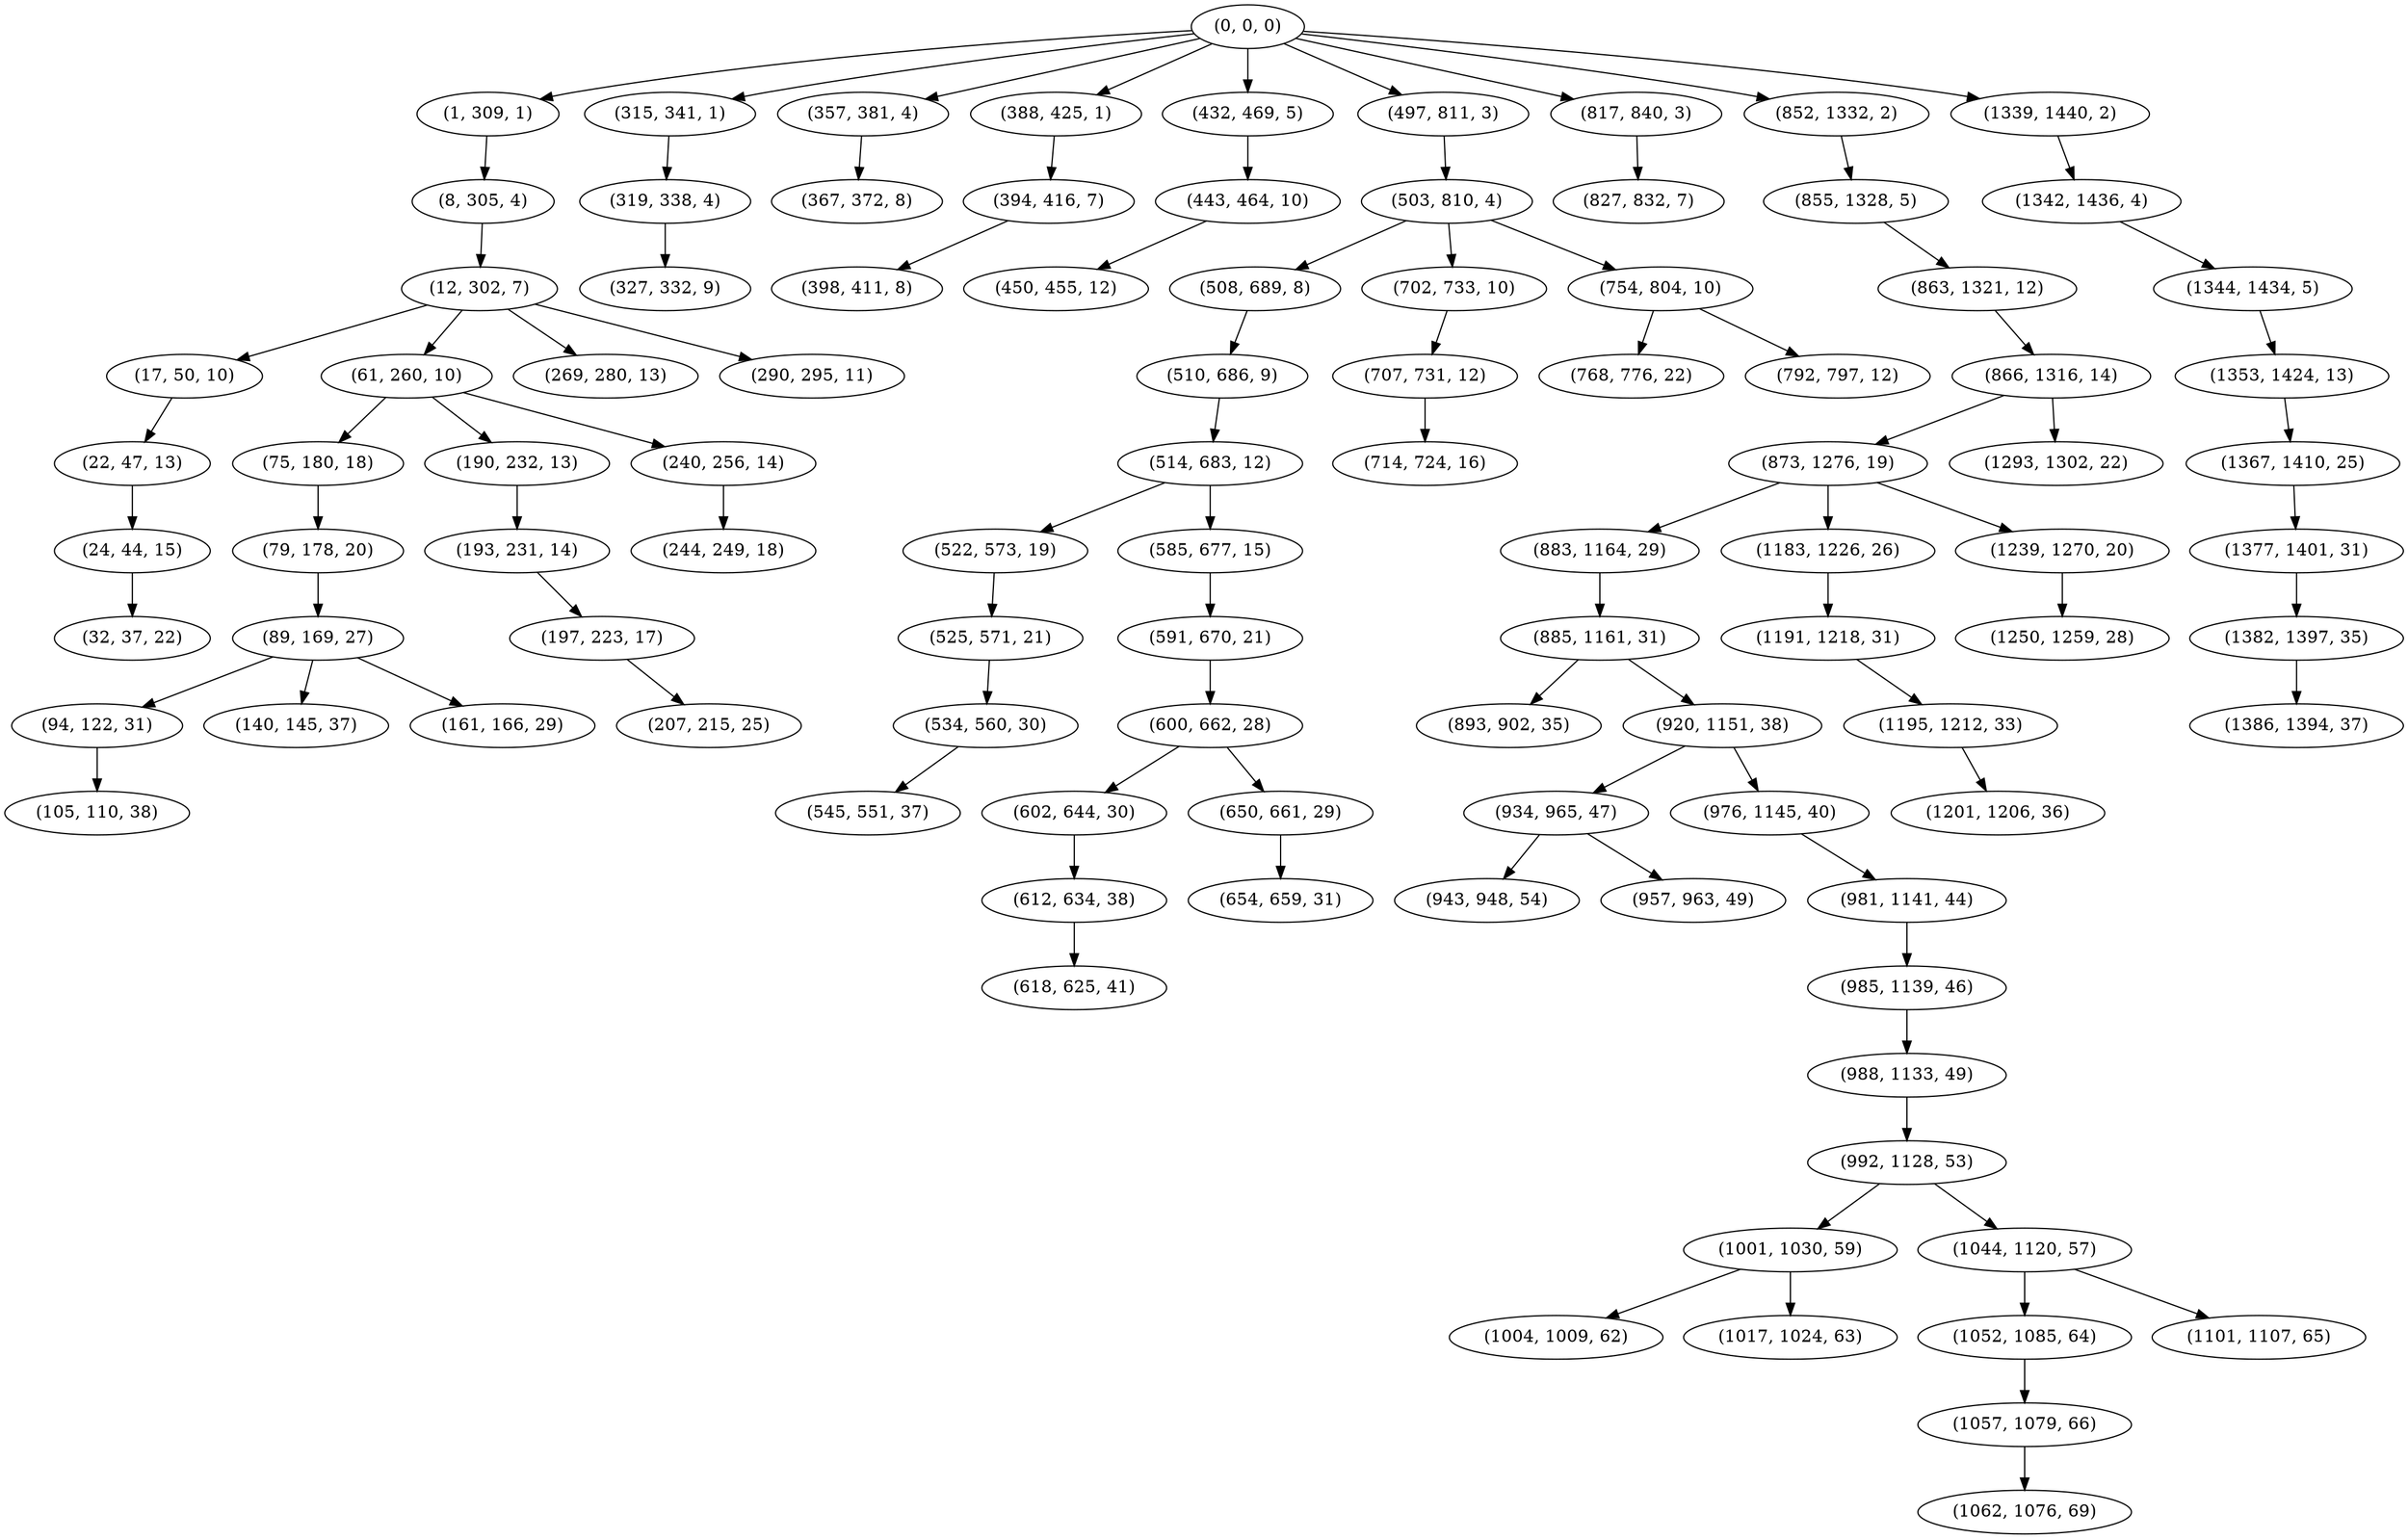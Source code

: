digraph tree {
    "(0, 0, 0)";
    "(1, 309, 1)";
    "(8, 305, 4)";
    "(12, 302, 7)";
    "(17, 50, 10)";
    "(22, 47, 13)";
    "(24, 44, 15)";
    "(32, 37, 22)";
    "(61, 260, 10)";
    "(75, 180, 18)";
    "(79, 178, 20)";
    "(89, 169, 27)";
    "(94, 122, 31)";
    "(105, 110, 38)";
    "(140, 145, 37)";
    "(161, 166, 29)";
    "(190, 232, 13)";
    "(193, 231, 14)";
    "(197, 223, 17)";
    "(207, 215, 25)";
    "(240, 256, 14)";
    "(244, 249, 18)";
    "(269, 280, 13)";
    "(290, 295, 11)";
    "(315, 341, 1)";
    "(319, 338, 4)";
    "(327, 332, 9)";
    "(357, 381, 4)";
    "(367, 372, 8)";
    "(388, 425, 1)";
    "(394, 416, 7)";
    "(398, 411, 8)";
    "(432, 469, 5)";
    "(443, 464, 10)";
    "(450, 455, 12)";
    "(497, 811, 3)";
    "(503, 810, 4)";
    "(508, 689, 8)";
    "(510, 686, 9)";
    "(514, 683, 12)";
    "(522, 573, 19)";
    "(525, 571, 21)";
    "(534, 560, 30)";
    "(545, 551, 37)";
    "(585, 677, 15)";
    "(591, 670, 21)";
    "(600, 662, 28)";
    "(602, 644, 30)";
    "(612, 634, 38)";
    "(618, 625, 41)";
    "(650, 661, 29)";
    "(654, 659, 31)";
    "(702, 733, 10)";
    "(707, 731, 12)";
    "(714, 724, 16)";
    "(754, 804, 10)";
    "(768, 776, 22)";
    "(792, 797, 12)";
    "(817, 840, 3)";
    "(827, 832, 7)";
    "(852, 1332, 2)";
    "(855, 1328, 5)";
    "(863, 1321, 12)";
    "(866, 1316, 14)";
    "(873, 1276, 19)";
    "(883, 1164, 29)";
    "(885, 1161, 31)";
    "(893, 902, 35)";
    "(920, 1151, 38)";
    "(934, 965, 47)";
    "(943, 948, 54)";
    "(957, 963, 49)";
    "(976, 1145, 40)";
    "(981, 1141, 44)";
    "(985, 1139, 46)";
    "(988, 1133, 49)";
    "(992, 1128, 53)";
    "(1001, 1030, 59)";
    "(1004, 1009, 62)";
    "(1017, 1024, 63)";
    "(1044, 1120, 57)";
    "(1052, 1085, 64)";
    "(1057, 1079, 66)";
    "(1062, 1076, 69)";
    "(1101, 1107, 65)";
    "(1183, 1226, 26)";
    "(1191, 1218, 31)";
    "(1195, 1212, 33)";
    "(1201, 1206, 36)";
    "(1239, 1270, 20)";
    "(1250, 1259, 28)";
    "(1293, 1302, 22)";
    "(1339, 1440, 2)";
    "(1342, 1436, 4)";
    "(1344, 1434, 5)";
    "(1353, 1424, 13)";
    "(1367, 1410, 25)";
    "(1377, 1401, 31)";
    "(1382, 1397, 35)";
    "(1386, 1394, 37)";
    "(0, 0, 0)" -> "(1, 309, 1)";
    "(0, 0, 0)" -> "(315, 341, 1)";
    "(0, 0, 0)" -> "(357, 381, 4)";
    "(0, 0, 0)" -> "(388, 425, 1)";
    "(0, 0, 0)" -> "(432, 469, 5)";
    "(0, 0, 0)" -> "(497, 811, 3)";
    "(0, 0, 0)" -> "(817, 840, 3)";
    "(0, 0, 0)" -> "(852, 1332, 2)";
    "(0, 0, 0)" -> "(1339, 1440, 2)";
    "(1, 309, 1)" -> "(8, 305, 4)";
    "(8, 305, 4)" -> "(12, 302, 7)";
    "(12, 302, 7)" -> "(17, 50, 10)";
    "(12, 302, 7)" -> "(61, 260, 10)";
    "(12, 302, 7)" -> "(269, 280, 13)";
    "(12, 302, 7)" -> "(290, 295, 11)";
    "(17, 50, 10)" -> "(22, 47, 13)";
    "(22, 47, 13)" -> "(24, 44, 15)";
    "(24, 44, 15)" -> "(32, 37, 22)";
    "(61, 260, 10)" -> "(75, 180, 18)";
    "(61, 260, 10)" -> "(190, 232, 13)";
    "(61, 260, 10)" -> "(240, 256, 14)";
    "(75, 180, 18)" -> "(79, 178, 20)";
    "(79, 178, 20)" -> "(89, 169, 27)";
    "(89, 169, 27)" -> "(94, 122, 31)";
    "(89, 169, 27)" -> "(140, 145, 37)";
    "(89, 169, 27)" -> "(161, 166, 29)";
    "(94, 122, 31)" -> "(105, 110, 38)";
    "(190, 232, 13)" -> "(193, 231, 14)";
    "(193, 231, 14)" -> "(197, 223, 17)";
    "(197, 223, 17)" -> "(207, 215, 25)";
    "(240, 256, 14)" -> "(244, 249, 18)";
    "(315, 341, 1)" -> "(319, 338, 4)";
    "(319, 338, 4)" -> "(327, 332, 9)";
    "(357, 381, 4)" -> "(367, 372, 8)";
    "(388, 425, 1)" -> "(394, 416, 7)";
    "(394, 416, 7)" -> "(398, 411, 8)";
    "(432, 469, 5)" -> "(443, 464, 10)";
    "(443, 464, 10)" -> "(450, 455, 12)";
    "(497, 811, 3)" -> "(503, 810, 4)";
    "(503, 810, 4)" -> "(508, 689, 8)";
    "(503, 810, 4)" -> "(702, 733, 10)";
    "(503, 810, 4)" -> "(754, 804, 10)";
    "(508, 689, 8)" -> "(510, 686, 9)";
    "(510, 686, 9)" -> "(514, 683, 12)";
    "(514, 683, 12)" -> "(522, 573, 19)";
    "(514, 683, 12)" -> "(585, 677, 15)";
    "(522, 573, 19)" -> "(525, 571, 21)";
    "(525, 571, 21)" -> "(534, 560, 30)";
    "(534, 560, 30)" -> "(545, 551, 37)";
    "(585, 677, 15)" -> "(591, 670, 21)";
    "(591, 670, 21)" -> "(600, 662, 28)";
    "(600, 662, 28)" -> "(602, 644, 30)";
    "(600, 662, 28)" -> "(650, 661, 29)";
    "(602, 644, 30)" -> "(612, 634, 38)";
    "(612, 634, 38)" -> "(618, 625, 41)";
    "(650, 661, 29)" -> "(654, 659, 31)";
    "(702, 733, 10)" -> "(707, 731, 12)";
    "(707, 731, 12)" -> "(714, 724, 16)";
    "(754, 804, 10)" -> "(768, 776, 22)";
    "(754, 804, 10)" -> "(792, 797, 12)";
    "(817, 840, 3)" -> "(827, 832, 7)";
    "(852, 1332, 2)" -> "(855, 1328, 5)";
    "(855, 1328, 5)" -> "(863, 1321, 12)";
    "(863, 1321, 12)" -> "(866, 1316, 14)";
    "(866, 1316, 14)" -> "(873, 1276, 19)";
    "(866, 1316, 14)" -> "(1293, 1302, 22)";
    "(873, 1276, 19)" -> "(883, 1164, 29)";
    "(873, 1276, 19)" -> "(1183, 1226, 26)";
    "(873, 1276, 19)" -> "(1239, 1270, 20)";
    "(883, 1164, 29)" -> "(885, 1161, 31)";
    "(885, 1161, 31)" -> "(893, 902, 35)";
    "(885, 1161, 31)" -> "(920, 1151, 38)";
    "(920, 1151, 38)" -> "(934, 965, 47)";
    "(920, 1151, 38)" -> "(976, 1145, 40)";
    "(934, 965, 47)" -> "(943, 948, 54)";
    "(934, 965, 47)" -> "(957, 963, 49)";
    "(976, 1145, 40)" -> "(981, 1141, 44)";
    "(981, 1141, 44)" -> "(985, 1139, 46)";
    "(985, 1139, 46)" -> "(988, 1133, 49)";
    "(988, 1133, 49)" -> "(992, 1128, 53)";
    "(992, 1128, 53)" -> "(1001, 1030, 59)";
    "(992, 1128, 53)" -> "(1044, 1120, 57)";
    "(1001, 1030, 59)" -> "(1004, 1009, 62)";
    "(1001, 1030, 59)" -> "(1017, 1024, 63)";
    "(1044, 1120, 57)" -> "(1052, 1085, 64)";
    "(1044, 1120, 57)" -> "(1101, 1107, 65)";
    "(1052, 1085, 64)" -> "(1057, 1079, 66)";
    "(1057, 1079, 66)" -> "(1062, 1076, 69)";
    "(1183, 1226, 26)" -> "(1191, 1218, 31)";
    "(1191, 1218, 31)" -> "(1195, 1212, 33)";
    "(1195, 1212, 33)" -> "(1201, 1206, 36)";
    "(1239, 1270, 20)" -> "(1250, 1259, 28)";
    "(1339, 1440, 2)" -> "(1342, 1436, 4)";
    "(1342, 1436, 4)" -> "(1344, 1434, 5)";
    "(1344, 1434, 5)" -> "(1353, 1424, 13)";
    "(1353, 1424, 13)" -> "(1367, 1410, 25)";
    "(1367, 1410, 25)" -> "(1377, 1401, 31)";
    "(1377, 1401, 31)" -> "(1382, 1397, 35)";
    "(1382, 1397, 35)" -> "(1386, 1394, 37)";
}
